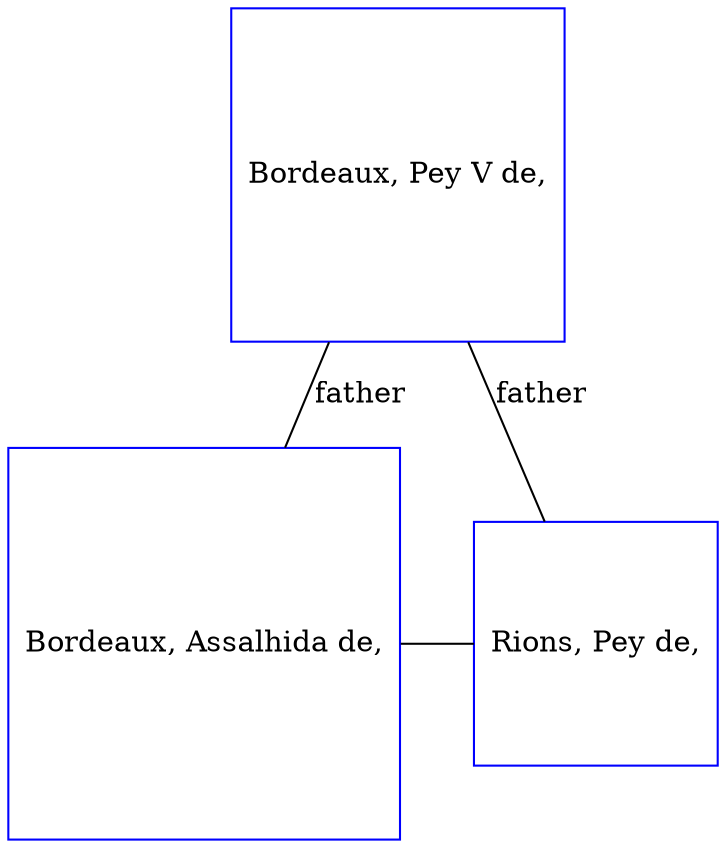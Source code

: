 digraph D {
    edge [dir=none];    node [shape=box];    "007910"   [label="Bordeaux, Pey V de,", shape=box, regular=1, color="blue"] ;
"007906"   [label="Bordeaux, Assalhida de,", shape=box, regular=1, color="blue"] ;
"007907"   [label="Rions, Pey de,", shape=box, regular=1, color="blue"] ;
{rank=same; 007906->007907};
007910->007906 [label="father",arrowsize=0.0]; 
007910->007907 [label="father",arrowsize=0.0]; 
}